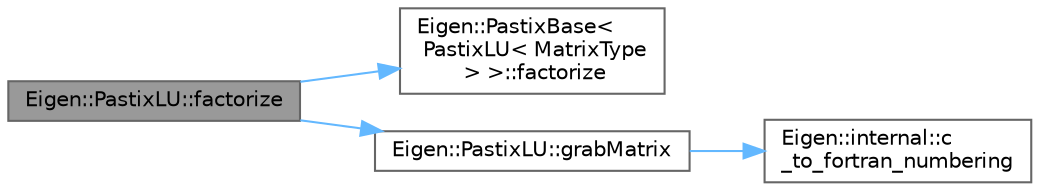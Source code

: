 digraph "Eigen::PastixLU::factorize"
{
 // LATEX_PDF_SIZE
  bgcolor="transparent";
  edge [fontname=Helvetica,fontsize=10,labelfontname=Helvetica,labelfontsize=10];
  node [fontname=Helvetica,fontsize=10,shape=box,height=0.2,width=0.4];
  rankdir="LR";
  Node1 [id="Node000001",label="Eigen::PastixLU::factorize",height=0.2,width=0.4,color="gray40", fillcolor="grey60", style="filled", fontcolor="black",tooltip=" "];
  Node1 -> Node2 [id="edge1_Node000001_Node000002",color="steelblue1",style="solid",tooltip=" "];
  Node2 [id="Node000002",label="Eigen::PastixBase\<\l PastixLU\< MatrixType\l \> \>::factorize",height=0.2,width=0.4,color="grey40", fillcolor="white", style="filled",URL="$class_eigen_1_1_pastix_base.html#acbaa789672638fd5f621f52c3e951f7c",tooltip=" "];
  Node1 -> Node3 [id="edge2_Node000001_Node000003",color="steelblue1",style="solid",tooltip=" "];
  Node3 [id="Node000003",label="Eigen::PastixLU::grabMatrix",height=0.2,width=0.4,color="grey40", fillcolor="white", style="filled",URL="$class_eigen_1_1_pastix_l_u.html#a2c8ec7fef67f389d3adde38f50dab05a",tooltip=" "];
  Node3 -> Node4 [id="edge3_Node000003_Node000004",color="steelblue1",style="solid",tooltip=" "];
  Node4 [id="Node000004",label="Eigen::internal::c\l_to_fortran_numbering",height=0.2,width=0.4,color="grey40", fillcolor="white", style="filled",URL="$namespace_eigen_1_1internal.html#a3b77815ecf2fc57f2aedb98843ee27ca",tooltip=" "];
}
